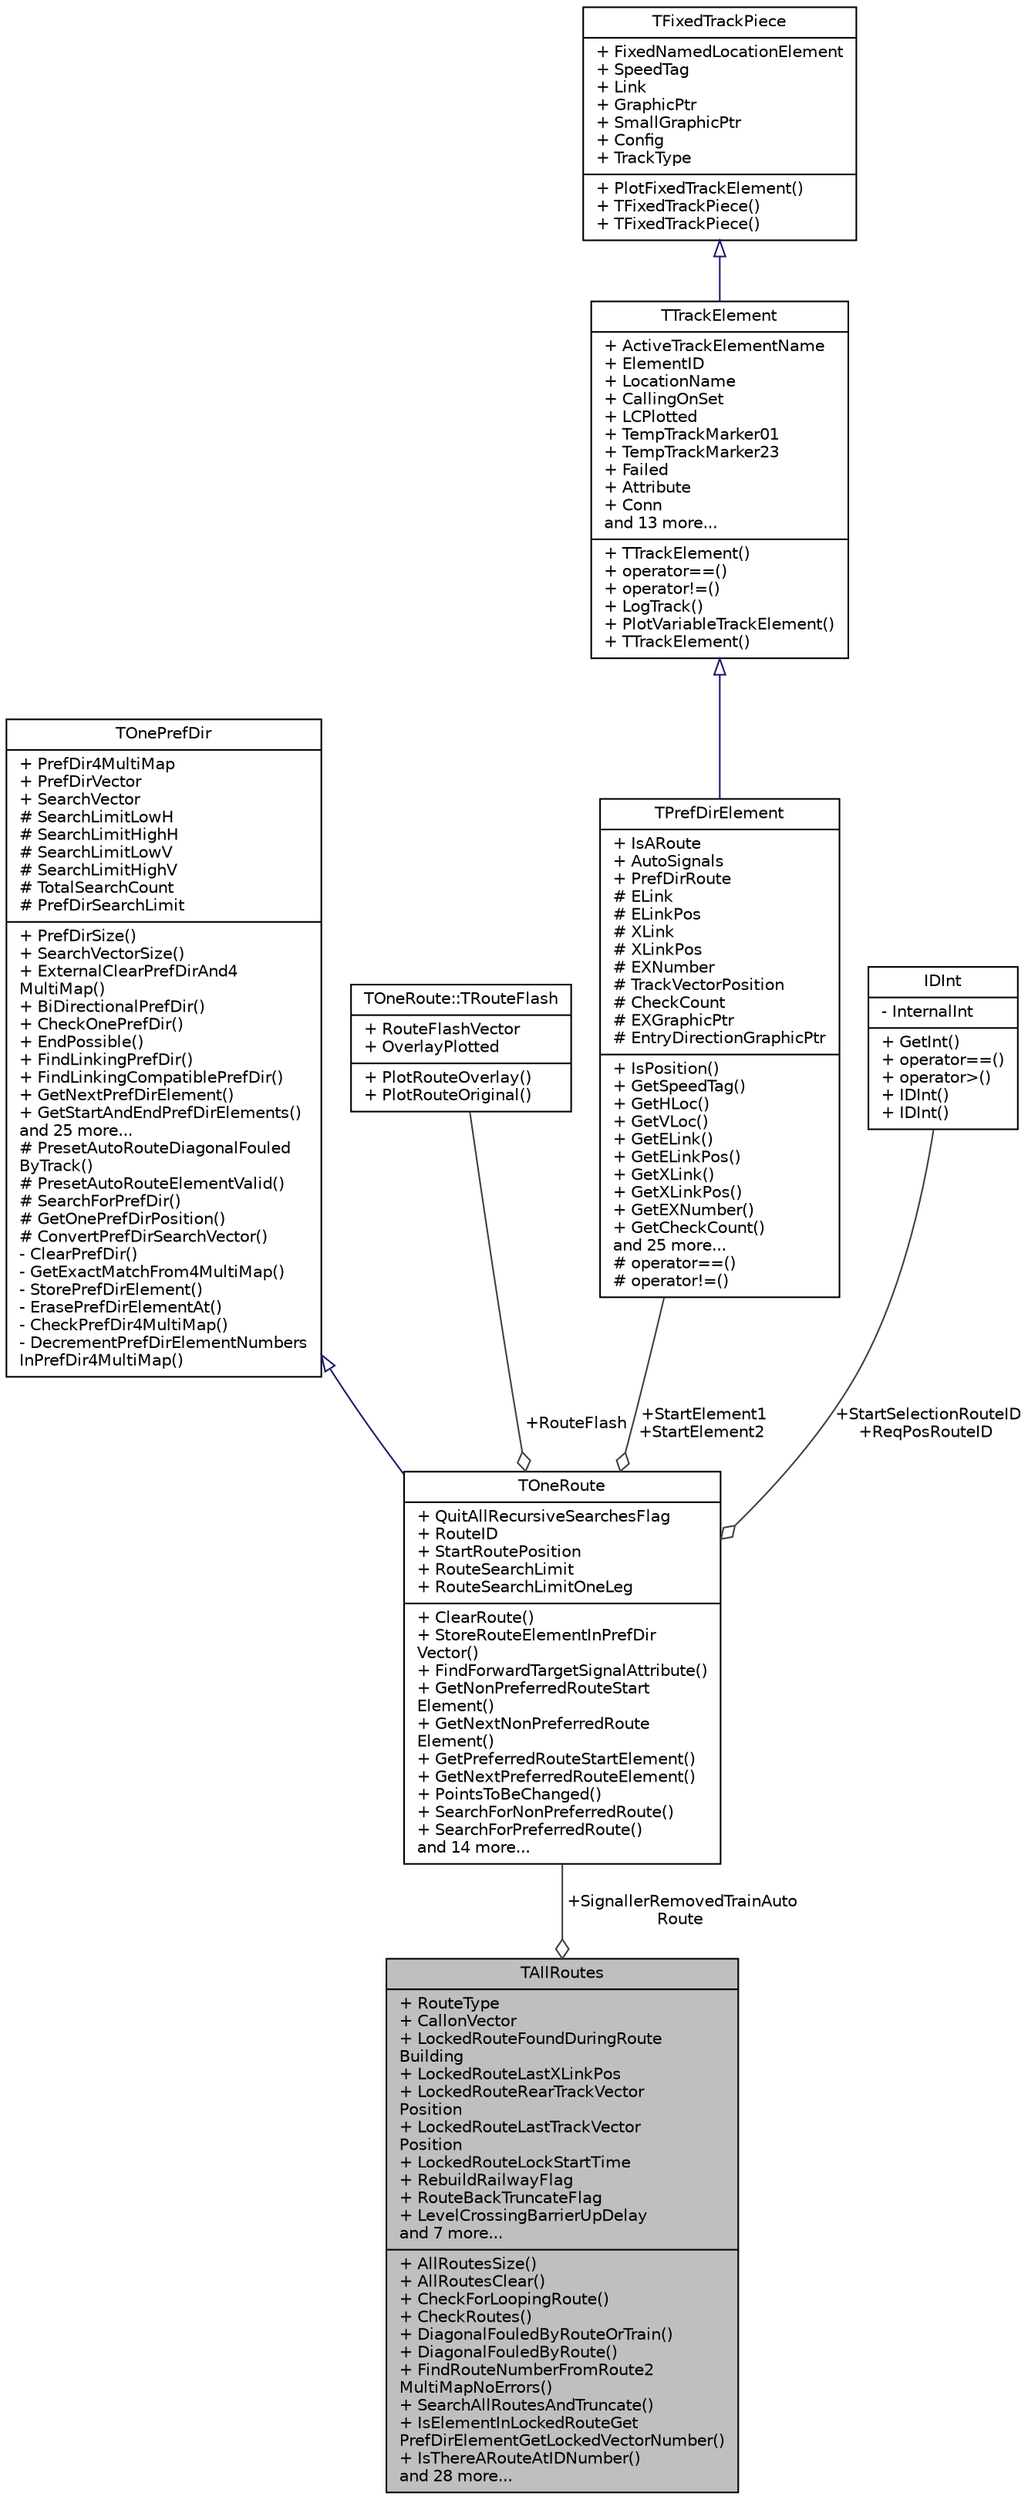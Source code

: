digraph "TAllRoutes"
{
 // INTERACTIVE_SVG=YES
 // LATEX_PDF_SIZE
  edge [fontname="Helvetica",fontsize="10",labelfontname="Helvetica",labelfontsize="10"];
  node [fontname="Helvetica",fontsize="10",shape=record];
  Node1 [label="{TAllRoutes\n|+ RouteType\l+ CallonVector\l+ LockedRouteFoundDuringRoute\lBuilding\l+ LockedRouteLastXLinkPos\l+ LockedRouteRearTrackVector\lPosition\l+ LockedRouteLastTrackVector\lPosition\l+ LockedRouteLockStartTime\l+ RebuildRailwayFlag\l+ RouteBackTruncateFlag\l+ LevelCrossingBarrierUpDelay\land 7 more...\l|+ AllRoutesSize()\l+ AllRoutesClear()\l+ CheckForLoopingRoute()\l+ CheckRoutes()\l+ DiagonalFouledByRouteOrTrain()\l+ DiagonalFouledByRoute()\l+ FindRouteNumberFromRoute2\lMultiMapNoErrors()\l+ SearchAllRoutesAndTruncate()\l+ IsElementInLockedRouteGet\lPrefDirElementGetLockedVectorNumber()\l+ IsThereARouteAtIDNumber()\land 28 more...\l}",height=0.2,width=0.4,color="black", fillcolor="grey75", style="filled", fontcolor="black",tooltip="Handles data and functions relating to all routes on the railway."];
  Node2 -> Node1 [color="grey25",fontsize="10",style="solid",label=" +SignallerRemovedTrainAuto\lRoute" ,arrowhead="odiamond",fontname="Helvetica"];
  Node2 [label="{TOneRoute\n|+ QuitAllRecursiveSearchesFlag\l+ RouteID\l+ StartRoutePosition\l+ RouteSearchLimit\l+ RouteSearchLimitOneLeg\l|+ ClearRoute()\l+ StoreRouteElementInPrefDir\lVector()\l+ FindForwardTargetSignalAttribute()\l+ GetNonPreferredRouteStart\lElement()\l+ GetNextNonPreferredRoute\lElement()\l+ GetPreferredRouteStartElement()\l+ GetNextPreferredRouteElement()\l+ PointsToBeChanged()\l+ SearchForNonPreferredRoute()\l+ SearchForPreferredRoute()\land 14 more...\l}",height=0.2,width=0.4,color="black", fillcolor="white", style="filled",URL="$class_t_one_route.html",tooltip="A descendent of TOnePrefDir used for routes. Used during contruction of a route (ConstructRoute) and ..."];
  Node3 -> Node2 [dir="back",color="midnightblue",fontsize="10",style="solid",arrowtail="onormal",fontname="Helvetica"];
  Node3 [label="{TOnePrefDir\n|+ PrefDir4MultiMap\l+ PrefDirVector\l+ SearchVector\l# SearchLimitLowH\l# SearchLimitHighH\l# SearchLimitLowV\l# SearchLimitHighV\l# TotalSearchCount\l# PrefDirSearchLimit\l|+ PrefDirSize()\l+ SearchVectorSize()\l+ ExternalClearPrefDirAnd4\lMultiMap()\l+ BiDirectionalPrefDir()\l+ CheckOnePrefDir()\l+ EndPossible()\l+ FindLinkingPrefDir()\l+ FindLinkingCompatiblePrefDir()\l+ GetNextPrefDirElement()\l+ GetStartAndEndPrefDirElements()\land 25 more...\l# PresetAutoRouteDiagonalFouled\lByTrack()\l# PresetAutoRouteElementValid()\l# SearchForPrefDir()\l# GetOnePrefDirPosition()\l# ConvertPrefDirSearchVector()\l- ClearPrefDir()\l- GetExactMatchFrom4MultiMap()\l- StorePrefDirElement()\l- ErasePrefDirElementAt()\l- CheckPrefDir4MultiMap()\l- DecrementPrefDirElementNumbers\lInPrefDir4MultiMap()\l}",height=0.2,width=0.4,color="black", fillcolor="white", style="filled",URL="$class_t_one_pref_dir.html",tooltip="The basic preferred direction class, consisting of any number of elements with preferred directions s..."];
  Node4 -> Node2 [color="grey25",fontsize="10",style="solid",label=" +RouteFlash" ,arrowhead="odiamond",fontname="Helvetica"];
  Node4 [label="{TOneRoute::TRouteFlash\n|+ RouteFlashVector\l+ OverlayPlotted\l|+ PlotRouteOverlay()\l+ PlotRouteOriginal()\l}",height=0.2,width=0.4,color="black", fillcolor="white", style="filled",URL="$class_t_one_route_1_1_t_route_flash.html",tooltip="The flashing route."];
  Node5 -> Node2 [color="grey25",fontsize="10",style="solid",label=" +StartElement1\n+StartElement2" ,arrowhead="odiamond",fontname="Helvetica"];
  Node5 [label="{TPrefDirElement\n|+ IsARoute\l+ AutoSignals\l+ PrefDirRoute\l# ELink\l# ELinkPos\l# XLink\l# XLinkPos\l# EXNumber\l# TrackVectorPosition\l# CheckCount\l# EXGraphicPtr\l# EntryDirectionGraphicPtr\l|+ IsPosition()\l+ GetSpeedTag()\l+ GetHLoc()\l+ GetVLoc()\l+ GetELink()\l+ GetELinkPos()\l+ GetXLink()\l+ GetXLinkPos()\l+ GetEXNumber()\l+ GetCheckCount()\land 25 more...\l# operator==()\l# operator!=()\l}",height=0.2,width=0.4,color="black", fillcolor="white", style="filled",URL="$class_t_pref_dir_element.html",tooltip="Basic preferred direction or route element - track element with additional members."];
  Node6 -> Node5 [dir="back",color="midnightblue",fontsize="10",style="solid",arrowtail="onormal",fontname="Helvetica"];
  Node6 [label="{TTrackElement\n|+ ActiveTrackElementName\l+ ElementID\l+ LocationName\l+ CallingOnSet\l+ LCPlotted\l+ TempTrackMarker01\l+ TempTrackMarker23\l+ Failed\l+ Attribute\l+ Conn\land 13 more...\l|+ TTrackElement()\l+ operator==()\l+ operator!=()\l+ LogTrack()\l+ PlotVariableTrackElement()\l+ TTrackElement()\l}",height=0.2,width=0.4,color="black", fillcolor="white", style="filled",URL="$class_t_track_element.html",tooltip="Basic track elements as implemented in the overall railway layout."];
  Node7 -> Node6 [dir="back",color="midnightblue",fontsize="10",style="solid",arrowtail="onormal",fontname="Helvetica"];
  Node7 [label="{TFixedTrackPiece\n|+ FixedNamedLocationElement\l+ SpeedTag\l+ Link\l+ GraphicPtr\l+ SmallGraphicPtr\l+ Config\l+ TrackType\l|+ PlotFixedTrackElement()\l+ TFixedTrackPiece()\l+ TFixedTrackPiece()\l}",height=0.2,width=0.4,color="black", fillcolor="white", style="filled",URL="$class_t_fixed_track_piece.html",tooltip=" "];
  Node8 -> Node2 [color="grey25",fontsize="10",style="solid",label=" +StartSelectionRouteID\n+ReqPosRouteID" ,arrowhead="odiamond",fontname="Helvetica"];
  Node8 [label="{IDInt\n|- InternalInt\l|+ GetInt()\l+ operator==()\l+ operator\>()\l+ IDInt()\l+ IDInt()\l}",height=0.2,width=0.4,color="black", fillcolor="white", style="filled",URL="$class_i_d_int.html",tooltip=" "];
}
